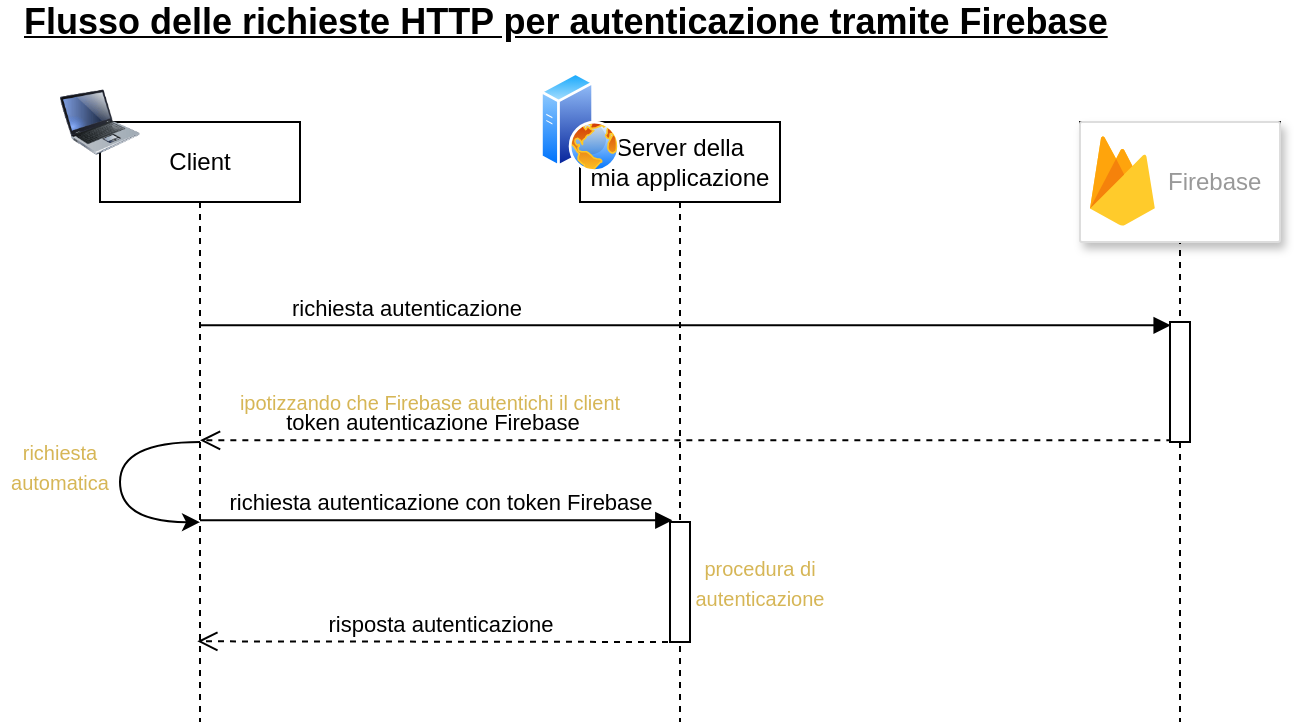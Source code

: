 <mxfile version="11.3.0" type="device" pages="1"><diagram id="QZtWS0tUKLkr1gYyg4UI" name="Page-1"><mxGraphModel dx="1397" dy="800" grid="1" gridSize="10" guides="1" tooltips="1" connect="1" arrows="1" fold="1" page="1" pageScale="1" pageWidth="827" pageHeight="1169" math="0" shadow="0"><root><mxCell id="0"/><mxCell id="1" parent="0"/><mxCell id="n6O-1Eu-E_C9kuHzCUcx-10" value="" style="group" vertex="1" connectable="0" parent="1"><mxGeometry x="280" y="185" width="120" height="325" as="geometry"/></mxCell><mxCell id="n6O-1Eu-E_C9kuHzCUcx-2" value="Server della&lt;br&gt;mia applicazione" style="shape=umlLifeline;perimeter=lifelinePerimeter;whiteSpace=wrap;html=1;container=1;collapsible=0;recursiveResize=0;outlineConnect=0;" vertex="1" parent="n6O-1Eu-E_C9kuHzCUcx-10"><mxGeometry x="20" y="25" width="100" height="300" as="geometry"/></mxCell><mxCell id="n6O-1Eu-E_C9kuHzCUcx-22" value="" style="html=1;points=[];perimeter=orthogonalPerimeter;" vertex="1" parent="n6O-1Eu-E_C9kuHzCUcx-2"><mxGeometry x="45" y="200" width="10" height="60" as="geometry"/></mxCell><mxCell id="n6O-1Eu-E_C9kuHzCUcx-9" value="" style="aspect=fixed;perimeter=ellipsePerimeter;html=1;align=center;shadow=0;dashed=0;spacingTop=3;image;image=img/lib/active_directory/web_server.svg;" vertex="1" parent="n6O-1Eu-E_C9kuHzCUcx-10"><mxGeometry width="40" height="50" as="geometry"/></mxCell><mxCell id="n6O-1Eu-E_C9kuHzCUcx-15" value="" style="group" vertex="1" connectable="0" parent="1"><mxGeometry x="40" y="193.5" width="120" height="316.5" as="geometry"/></mxCell><mxCell id="n6O-1Eu-E_C9kuHzCUcx-1" value="Client" style="shape=umlLifeline;perimeter=lifelinePerimeter;whiteSpace=wrap;html=1;container=1;collapsible=0;recursiveResize=0;outlineConnect=0;" vertex="1" parent="n6O-1Eu-E_C9kuHzCUcx-15"><mxGeometry x="20" y="16.5" width="100" height="300" as="geometry"/></mxCell><mxCell id="n6O-1Eu-E_C9kuHzCUcx-14" value="" style="image;html=1;labelBackgroundColor=#ffffff;image=img/lib/clip_art/computers/Laptop_128x128.png;fontSize=14;fontColor=#009900;align=left;" vertex="1" parent="n6O-1Eu-E_C9kuHzCUcx-15"><mxGeometry width="40" height="33" as="geometry"/></mxCell><mxCell id="n6O-1Eu-E_C9kuHzCUcx-17" value="richiesta autenticazione" style="html=1;verticalAlign=bottom;endArrow=block;entryX=0.033;entryY=0.028;entryDx=0;entryDy=0;entryPerimeter=0;" edge="1" target="n6O-1Eu-E_C9kuHzCUcx-16" parent="1" source="n6O-1Eu-E_C9kuHzCUcx-1"><mxGeometry x="-0.578" relative="1" as="geometry"><mxPoint x="600" y="310" as="sourcePoint"/><mxPoint x="470" y="310" as="targetPoint"/><mxPoint as="offset"/></mxGeometry></mxCell><mxCell id="n6O-1Eu-E_C9kuHzCUcx-18" value="token autenticazione Firebase" style="html=1;verticalAlign=bottom;endArrow=open;dashed=1;endSize=8;exitX=0.117;exitY=0.986;exitDx=0;exitDy=0;exitPerimeter=0;" edge="1" source="n6O-1Eu-E_C9kuHzCUcx-16" parent="1" target="n6O-1Eu-E_C9kuHzCUcx-1"><mxGeometry x="0.525" relative="1" as="geometry"><mxPoint x="600" y="367" as="targetPoint"/><mxPoint x="530" y="367" as="sourcePoint"/><mxPoint as="offset"/></mxGeometry></mxCell><mxCell id="n6O-1Eu-E_C9kuHzCUcx-20" value="&lt;font style=&quot;font-size: 10px&quot; color=&quot;#d6b656&quot;&gt;ipotizzando che Firebase autentichi il client&lt;/font&gt;" style="text;html=1;strokeColor=none;fillColor=none;align=center;verticalAlign=middle;whiteSpace=wrap;rounded=0;" vertex="1" parent="1"><mxGeometry x="120" y="340" width="210" height="20" as="geometry"/></mxCell><mxCell id="n6O-1Eu-E_C9kuHzCUcx-23" value="richiesta autenticazione con token Firebase" style="html=1;verticalAlign=bottom;endArrow=block;entryX=0.117;entryY=-0.014;entryDx=0;entryDy=0;entryPerimeter=0;" edge="1" parent="1" source="n6O-1Eu-E_C9kuHzCUcx-1" target="n6O-1Eu-E_C9kuHzCUcx-22"><mxGeometry x="0.018" relative="1" as="geometry"><mxPoint x="169.667" y="320" as="sourcePoint"/><mxPoint x="555" y="320" as="targetPoint"/><mxPoint as="offset"/></mxGeometry></mxCell><mxCell id="n6O-1Eu-E_C9kuHzCUcx-3" value="Firebase" style="shape=umlLifeline;perimeter=lifelinePerimeter;whiteSpace=wrap;html=1;container=1;collapsible=0;recursiveResize=0;outlineConnect=0;" vertex="1" parent="1"><mxGeometry x="550" y="210" width="100" height="300" as="geometry"/></mxCell><mxCell id="n6O-1Eu-E_C9kuHzCUcx-4" value="" style="strokeColor=#dddddd;fillColor=#ffffff;shadow=1;strokeWidth=1;rounded=1;absoluteArcSize=1;arcSize=2;" vertex="1" parent="n6O-1Eu-E_C9kuHzCUcx-3"><mxGeometry width="100" height="60" as="geometry"/></mxCell><mxCell id="n6O-1Eu-E_C9kuHzCUcx-5" value="Firebase" style="dashed=0;connectable=0;html=1;fillColor=#5184F3;strokeColor=none;shape=mxgraph.gcp2.firebase;part=1;labelPosition=right;verticalLabelPosition=middle;align=left;verticalAlign=middle;spacingLeft=5;fontColor=#999999;fontSize=12;" vertex="1" parent="n6O-1Eu-E_C9kuHzCUcx-4"><mxGeometry width="32.4" height="45" relative="1" as="geometry"><mxPoint x="5" y="7" as="offset"/></mxGeometry></mxCell><mxCell id="n6O-1Eu-E_C9kuHzCUcx-16" value="" style="html=1;points=[];perimeter=orthogonalPerimeter;" vertex="1" parent="n6O-1Eu-E_C9kuHzCUcx-3"><mxGeometry x="45" y="100" width="10" height="60" as="geometry"/></mxCell><mxCell id="n6O-1Eu-E_C9kuHzCUcx-25" value="risposta autenticazione" style="html=1;verticalAlign=bottom;endArrow=open;dashed=1;endSize=8;" edge="1" parent="1"><mxGeometry x="-0.005" relative="1" as="geometry"><mxPoint x="108.667" y="469.66" as="targetPoint"/><mxPoint x="350" y="470" as="sourcePoint"/><mxPoint as="offset"/></mxGeometry></mxCell><mxCell id="n6O-1Eu-E_C9kuHzCUcx-26" value="&lt;font style=&quot;font-size: 10px&quot; color=&quot;#d6b656&quot;&gt;procedura di autenticazione&lt;/font&gt;" style="text;html=1;strokeColor=none;fillColor=none;align=center;verticalAlign=middle;whiteSpace=wrap;rounded=0;" vertex="1" parent="1"><mxGeometry x="340" y="430" width="100" height="20" as="geometry"/></mxCell><mxCell id="n6O-1Eu-E_C9kuHzCUcx-27" value="Flusso delle richieste HTTP per autenticazione tramite Firebase" style="text;html=1;strokeColor=none;fillColor=none;align=left;verticalAlign=middle;whiteSpace=wrap;rounded=0;fontStyle=5;fontSize=18;" vertex="1" parent="1"><mxGeometry x="20" y="150" width="630" height="20" as="geometry"/></mxCell><mxCell id="n6O-1Eu-E_C9kuHzCUcx-28" value="" style="curved=1;endArrow=classic;html=1;entryX=0.5;entryY=0.667;entryDx=0;entryDy=0;entryPerimeter=0;" edge="1" parent="1" target="n6O-1Eu-E_C9kuHzCUcx-1"><mxGeometry width="50" height="50" relative="1" as="geometry"><mxPoint x="110" y="370" as="sourcePoint"/><mxPoint x="50" y="400" as="targetPoint"/><Array as="points"><mxPoint x="70" y="370"/><mxPoint x="70" y="410"/></Array></mxGeometry></mxCell><mxCell id="n6O-1Eu-E_C9kuHzCUcx-29" value="&lt;font style=&quot;font-size: 10px&quot; color=&quot;#d6b656&quot;&gt;richiesta automatica&lt;/font&gt;" style="text;html=1;strokeColor=none;fillColor=none;align=center;verticalAlign=middle;whiteSpace=wrap;rounded=0;" vertex="1" parent="1"><mxGeometry x="10" y="371.5" width="60" height="20" as="geometry"/></mxCell></root></mxGraphModel></diagram></mxfile>